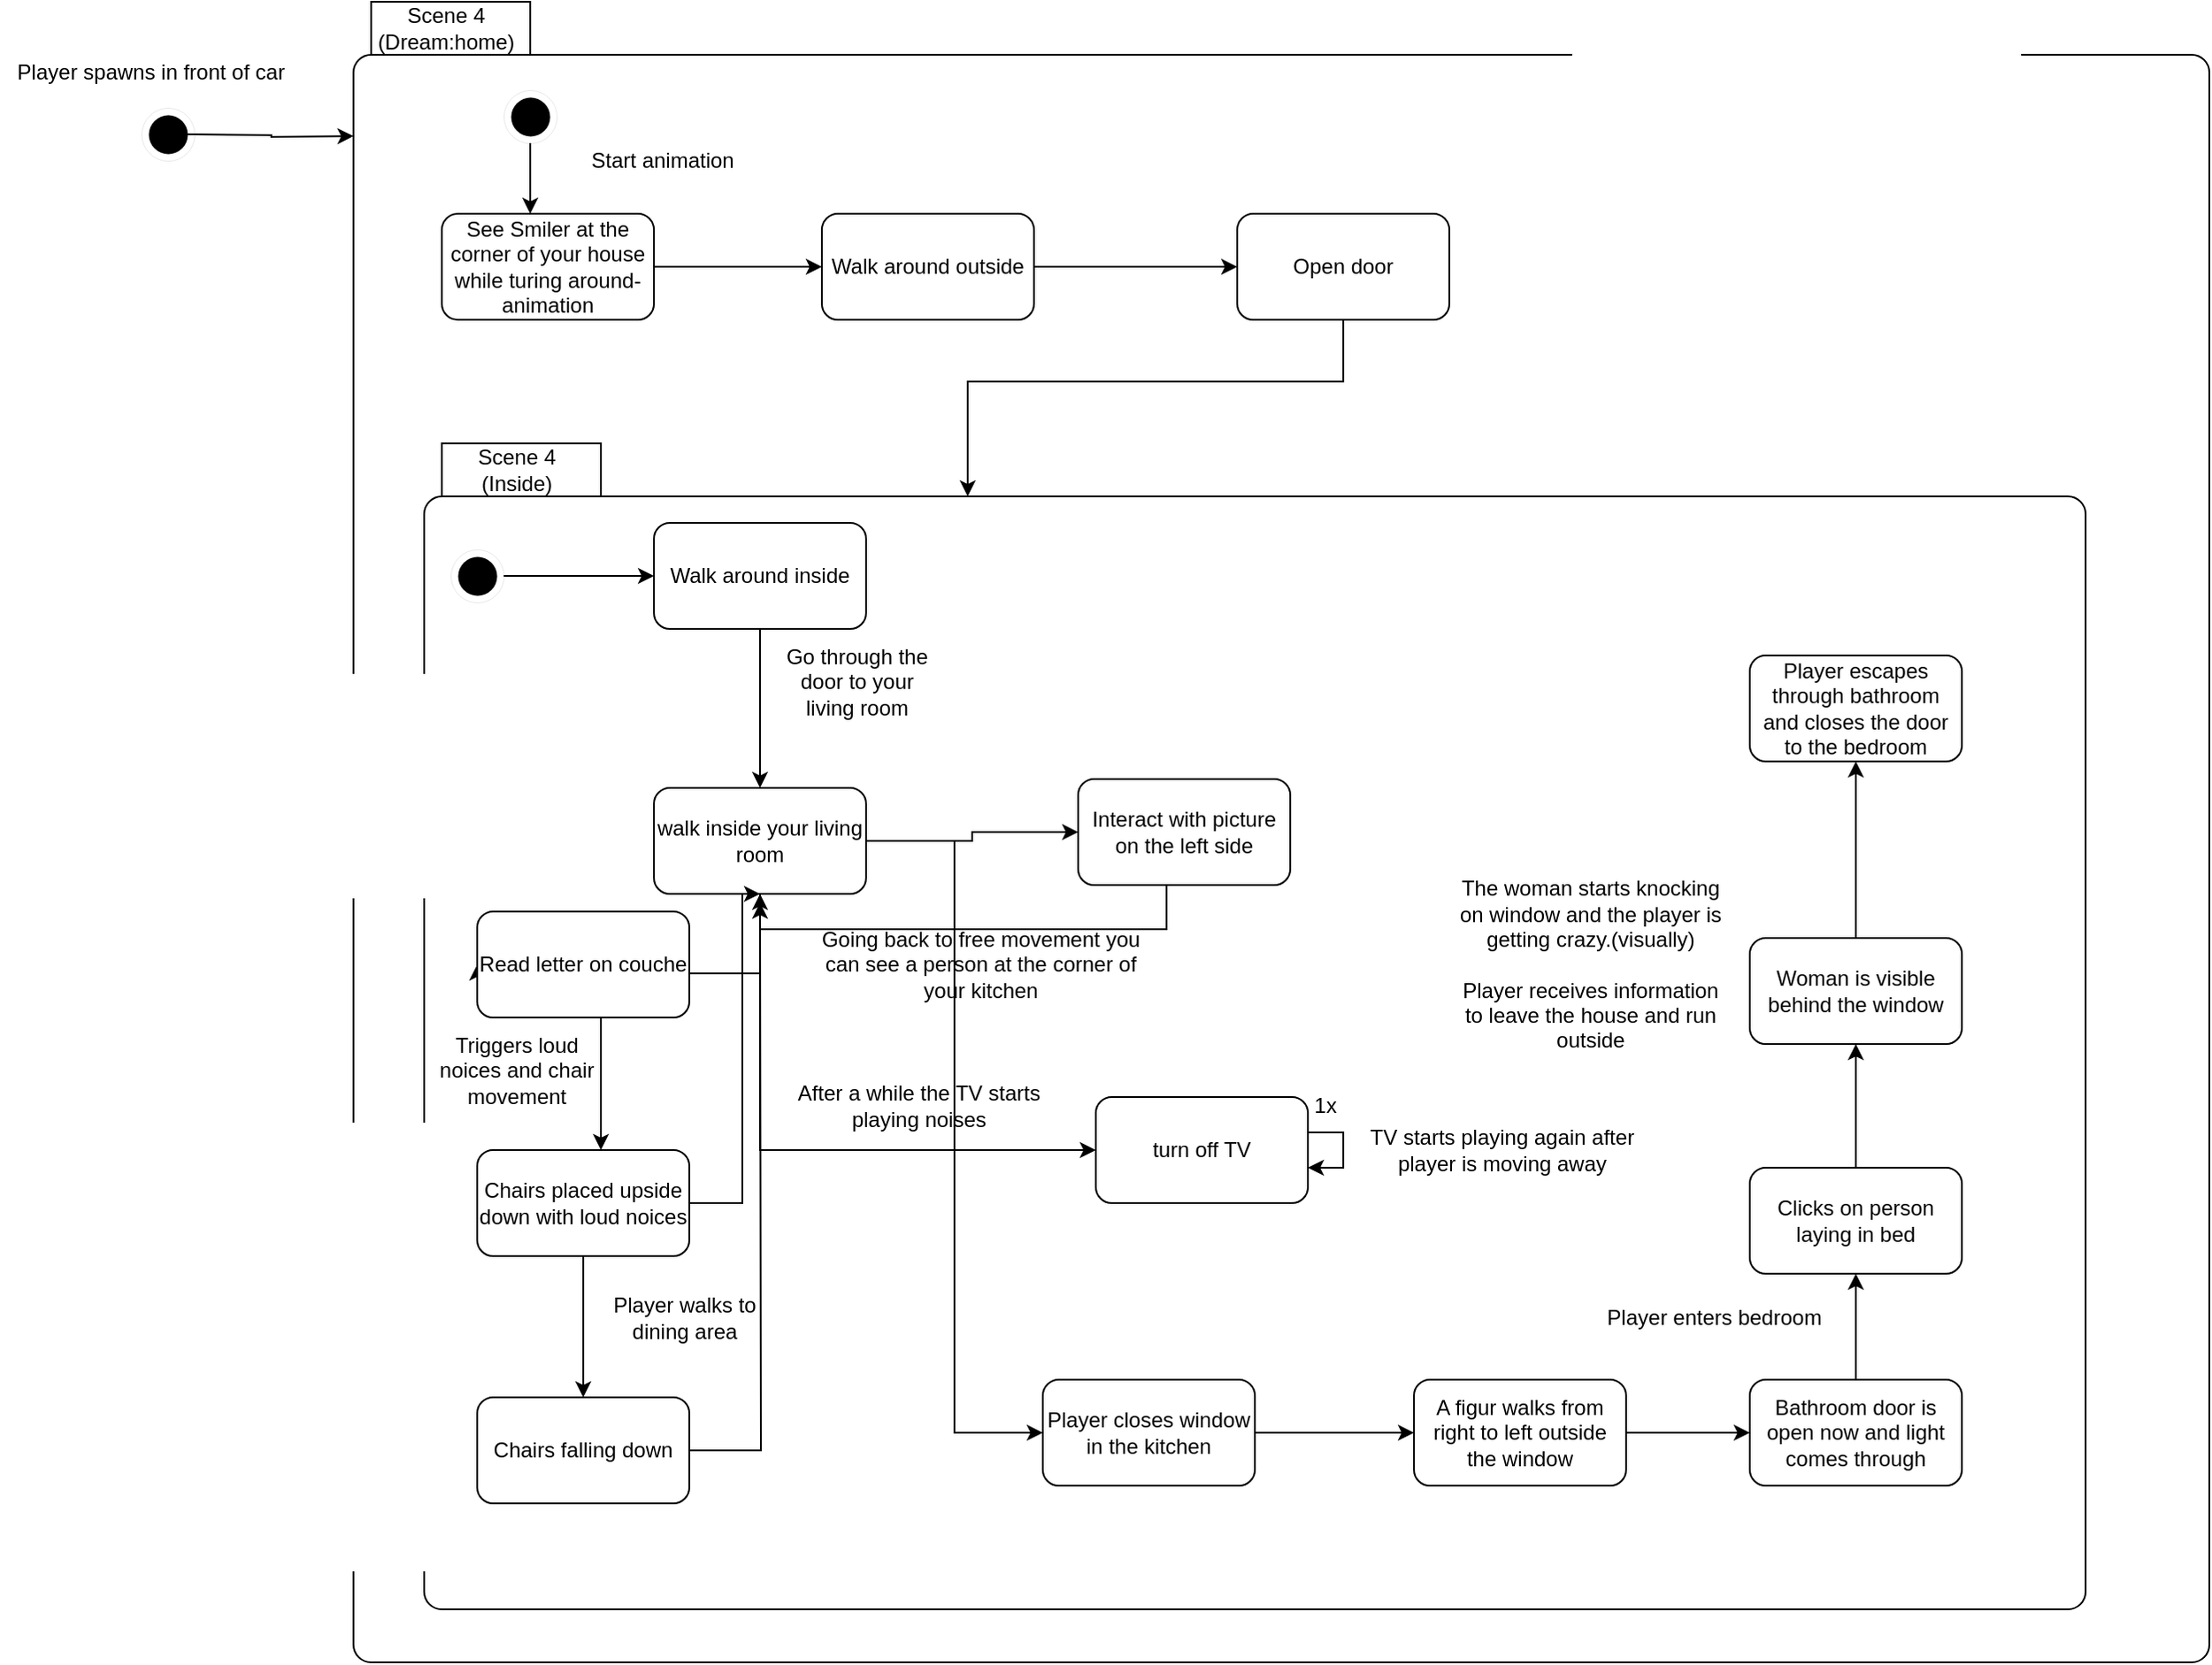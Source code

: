 <mxfile version="24.4.8" type="device">
  <diagram name="Seite-1" id="4A2YwwTTmII6rBf1Q2FR">
    <mxGraphModel dx="2117" dy="538" grid="1" gridSize="10" guides="1" tooltips="1" connect="1" arrows="1" fold="1" page="1" pageScale="1" pageWidth="827" pageHeight="1169" math="0" shadow="0">
      <root>
        <mxCell id="0" />
        <mxCell id="1" parent="0" />
        <mxCell id="6ftq6j65stskF8XGJ8QF-1" value="" style="ellipse;html=1;shape=endState;fillColor=strokeColor;strokeWidth=0;" parent="1" vertex="1">
          <mxGeometry x="70" y="170" width="30" height="30" as="geometry" />
        </mxCell>
        <mxCell id="6ftq6j65stskF8XGJ8QF-2" value="Player spawns in front of car" style="text;html=1;align=center;verticalAlign=middle;resizable=0;points=[];autosize=1;strokeColor=none;fillColor=none;" parent="1" vertex="1">
          <mxGeometry x="-10" y="135" width="170" height="30" as="geometry" />
        </mxCell>
        <mxCell id="6ftq6j65stskF8XGJ8QF-3" value="Scene 4&lt;br&gt;&lt;div&gt;(Dream:home)&lt;/div&gt;" style="shape=folder;align=center;verticalAlign=middle;fontStyle=0;tabWidth=100;tabHeight=30;tabPosition=left;html=1;boundedLbl=1;labelInHeader=1;rounded=1;absoluteArcSize=1;arcSize=10;whiteSpace=wrap;" parent="1" vertex="1">
          <mxGeometry x="190" y="110" width="1050" height="940" as="geometry" />
        </mxCell>
        <mxCell id="6ftq6j65stskF8XGJ8QF-4" style="edgeStyle=orthogonalEdgeStyle;rounded=0;orthogonalLoop=1;jettySize=auto;html=1;" parent="1" edge="1">
          <mxGeometry relative="1" as="geometry">
            <mxPoint x="96.02" y="185.034" as="sourcePoint" />
            <mxPoint x="190" y="186" as="targetPoint" />
          </mxGeometry>
        </mxCell>
        <mxCell id="UIB05lLIntMKHFcyhaDu-1" value="" style="ellipse;html=1;shape=endState;fillColor=strokeColor;strokeWidth=0;" parent="1" vertex="1">
          <mxGeometry x="275" y="160" width="30" height="30" as="geometry" />
        </mxCell>
        <mxCell id="Lgm5uu-BYtN0YzGv8uxh-11" style="edgeStyle=orthogonalEdgeStyle;rounded=0;orthogonalLoop=1;jettySize=auto;html=1;entryX=0;entryY=0.5;entryDx=0;entryDy=0;" parent="1" source="UIB05lLIntMKHFcyhaDu-2" target="UIB05lLIntMKHFcyhaDu-25" edge="1">
          <mxGeometry relative="1" as="geometry" />
        </mxCell>
        <mxCell id="UIB05lLIntMKHFcyhaDu-2" value="See Smiler at the corner of your house while turing around-animation" style="rounded=1;whiteSpace=wrap;html=1;" parent="1" vertex="1">
          <mxGeometry x="240" y="230" width="120" height="60" as="geometry" />
        </mxCell>
        <mxCell id="UIB05lLIntMKHFcyhaDu-3" style="edgeStyle=orthogonalEdgeStyle;rounded=0;orthogonalLoop=1;jettySize=auto;html=1;exitX=0.5;exitY=1;exitDx=0;exitDy=0;" parent="1" source="UIB05lLIntMKHFcyhaDu-1" edge="1">
          <mxGeometry relative="1" as="geometry">
            <mxPoint x="290.0" y="210" as="sourcePoint" />
            <mxPoint x="290.0" y="230" as="targetPoint" />
          </mxGeometry>
        </mxCell>
        <mxCell id="UIB05lLIntMKHFcyhaDu-4" value="Start animation" style="text;html=1;align=center;verticalAlign=middle;whiteSpace=wrap;rounded=0;" parent="1" vertex="1">
          <mxGeometry x="290" y="180" width="150" height="40" as="geometry" />
        </mxCell>
        <mxCell id="UIB05lLIntMKHFcyhaDu-25" value="Walk around outside" style="rounded=1;whiteSpace=wrap;html=1;" parent="1" vertex="1">
          <mxGeometry x="455" y="230" width="120" height="60" as="geometry" />
        </mxCell>
        <mxCell id="Lgm5uu-BYtN0YzGv8uxh-16" value="" style="endArrow=classic;html=1;rounded=0;exitX=1;exitY=0.5;exitDx=0;exitDy=0;entryX=0;entryY=0.5;entryDx=0;entryDy=0;" parent="1" source="UIB05lLIntMKHFcyhaDu-25" edge="1">
          <mxGeometry width="50" height="50" relative="1" as="geometry">
            <mxPoint x="630" y="290" as="sourcePoint" />
            <mxPoint x="690" y="260" as="targetPoint" />
          </mxGeometry>
        </mxCell>
        <mxCell id="w5_11uPRbBjuEzUio9Y5-1" value="Open door" style="rounded=1;whiteSpace=wrap;html=1;" vertex="1" parent="1">
          <mxGeometry x="690" y="230" width="120" height="60" as="geometry" />
        </mxCell>
        <mxCell id="w5_11uPRbBjuEzUio9Y5-2" value="Scene 4&lt;br&gt;&lt;div&gt;(Inside)&lt;/div&gt;" style="shape=folder;align=center;verticalAlign=middle;fontStyle=0;tabWidth=100;tabHeight=30;tabPosition=left;html=1;boundedLbl=1;labelInHeader=1;rounded=1;absoluteArcSize=1;arcSize=10;whiteSpace=wrap;" vertex="1" parent="1">
          <mxGeometry x="230" y="360" width="940" height="660" as="geometry" />
        </mxCell>
        <mxCell id="w5_11uPRbBjuEzUio9Y5-3" style="edgeStyle=orthogonalEdgeStyle;rounded=0;orthogonalLoop=1;jettySize=auto;html=1;entryX=0;entryY=0;entryDx=307.5;entryDy=30;entryPerimeter=0;" edge="1" parent="1" source="w5_11uPRbBjuEzUio9Y5-1" target="w5_11uPRbBjuEzUio9Y5-2">
          <mxGeometry relative="1" as="geometry" />
        </mxCell>
        <mxCell id="w5_11uPRbBjuEzUio9Y5-7" style="edgeStyle=orthogonalEdgeStyle;rounded=0;orthogonalLoop=1;jettySize=auto;html=1;" edge="1" parent="1" source="w5_11uPRbBjuEzUio9Y5-6" target="Lgm5uu-BYtN0YzGv8uxh-14">
          <mxGeometry relative="1" as="geometry" />
        </mxCell>
        <mxCell id="w5_11uPRbBjuEzUio9Y5-6" value="" style="ellipse;html=1;shape=endState;fillColor=strokeColor;strokeWidth=0;" vertex="1" parent="1">
          <mxGeometry x="245" y="420" width="30" height="30" as="geometry" />
        </mxCell>
        <mxCell id="w5_11uPRbBjuEzUio9Y5-9" style="edgeStyle=orthogonalEdgeStyle;rounded=0;orthogonalLoop=1;jettySize=auto;html=1;" edge="1" parent="1" source="Lgm5uu-BYtN0YzGv8uxh-14" target="w5_11uPRbBjuEzUio9Y5-8">
          <mxGeometry relative="1" as="geometry" />
        </mxCell>
        <mxCell id="Lgm5uu-BYtN0YzGv8uxh-14" value="Walk around inside" style="rounded=1;whiteSpace=wrap;html=1;" parent="1" vertex="1">
          <mxGeometry x="360" y="405" width="120" height="60" as="geometry" />
        </mxCell>
        <mxCell id="w5_11uPRbBjuEzUio9Y5-12" style="edgeStyle=orthogonalEdgeStyle;rounded=0;orthogonalLoop=1;jettySize=auto;html=1;" edge="1" parent="1" source="w5_11uPRbBjuEzUio9Y5-8" target="w5_11uPRbBjuEzUio9Y5-11">
          <mxGeometry relative="1" as="geometry" />
        </mxCell>
        <mxCell id="w5_11uPRbBjuEzUio9Y5-16" style="edgeStyle=orthogonalEdgeStyle;rounded=0;orthogonalLoop=1;jettySize=auto;html=1;entryX=0;entryY=0.5;entryDx=0;entryDy=0;" edge="1" parent="1" source="w5_11uPRbBjuEzUio9Y5-8" target="w5_11uPRbBjuEzUio9Y5-15">
          <mxGeometry relative="1" as="geometry">
            <Array as="points">
              <mxPoint x="420" y="760" />
            </Array>
          </mxGeometry>
        </mxCell>
        <mxCell id="w5_11uPRbBjuEzUio9Y5-22" style="edgeStyle=orthogonalEdgeStyle;rounded=0;orthogonalLoop=1;jettySize=auto;html=1;entryX=0;entryY=0.5;entryDx=0;entryDy=0;" edge="1" parent="1" source="w5_11uPRbBjuEzUio9Y5-8" target="w5_11uPRbBjuEzUio9Y5-21">
          <mxGeometry relative="1" as="geometry">
            <Array as="points">
              <mxPoint x="420" y="660" />
              <mxPoint x="260" y="660" />
            </Array>
          </mxGeometry>
        </mxCell>
        <mxCell id="w5_11uPRbBjuEzUio9Y5-32" style="edgeStyle=orthogonalEdgeStyle;rounded=0;orthogonalLoop=1;jettySize=auto;html=1;entryX=0;entryY=0.5;entryDx=0;entryDy=0;" edge="1" parent="1" source="w5_11uPRbBjuEzUio9Y5-8" target="w5_11uPRbBjuEzUio9Y5-31">
          <mxGeometry relative="1" as="geometry" />
        </mxCell>
        <mxCell id="w5_11uPRbBjuEzUio9Y5-8" value="walk inside your living room" style="rounded=1;whiteSpace=wrap;html=1;" vertex="1" parent="1">
          <mxGeometry x="360" y="555" width="120" height="60" as="geometry" />
        </mxCell>
        <mxCell id="w5_11uPRbBjuEzUio9Y5-10" value="Go through the door to your living room" style="text;html=1;align=center;verticalAlign=middle;whiteSpace=wrap;rounded=0;" vertex="1" parent="1">
          <mxGeometry x="430" y="480" width="90" height="30" as="geometry" />
        </mxCell>
        <mxCell id="w5_11uPRbBjuEzUio9Y5-13" style="edgeStyle=orthogonalEdgeStyle;rounded=0;orthogonalLoop=1;jettySize=auto;html=1;entryX=0.5;entryY=1;entryDx=0;entryDy=0;" edge="1" parent="1" source="w5_11uPRbBjuEzUio9Y5-11" target="w5_11uPRbBjuEzUio9Y5-8">
          <mxGeometry relative="1" as="geometry">
            <Array as="points">
              <mxPoint x="650" y="635" />
              <mxPoint x="420" y="635" />
            </Array>
          </mxGeometry>
        </mxCell>
        <mxCell id="w5_11uPRbBjuEzUio9Y5-11" value="Interact with picture on the left side" style="rounded=1;whiteSpace=wrap;html=1;" vertex="1" parent="1">
          <mxGeometry x="600" y="550" width="120" height="60" as="geometry" />
        </mxCell>
        <mxCell id="w5_11uPRbBjuEzUio9Y5-14" value="Going back to free movement you can see a person at the corner of your kitchen" style="text;html=1;align=center;verticalAlign=middle;whiteSpace=wrap;rounded=0;" vertex="1" parent="1">
          <mxGeometry x="450" y="640" width="190" height="30" as="geometry" />
        </mxCell>
        <mxCell id="w5_11uPRbBjuEzUio9Y5-15" value="turn off TV" style="rounded=1;whiteSpace=wrap;html=1;" vertex="1" parent="1">
          <mxGeometry x="610" y="730" width="120" height="60" as="geometry" />
        </mxCell>
        <mxCell id="w5_11uPRbBjuEzUio9Y5-17" value="After a while the TV starts playing noises" style="text;html=1;align=center;verticalAlign=middle;whiteSpace=wrap;rounded=0;" vertex="1" parent="1">
          <mxGeometry x="430" y="720" width="160" height="30" as="geometry" />
        </mxCell>
        <mxCell id="w5_11uPRbBjuEzUio9Y5-18" value="TV starts playing again after player is moving away" style="text;html=1;align=center;verticalAlign=middle;whiteSpace=wrap;rounded=0;" vertex="1" parent="1">
          <mxGeometry x="760" y="745" width="160" height="30" as="geometry" />
        </mxCell>
        <mxCell id="w5_11uPRbBjuEzUio9Y5-19" style="edgeStyle=orthogonalEdgeStyle;rounded=0;orthogonalLoop=1;jettySize=auto;html=1;" edge="1" parent="1" source="w5_11uPRbBjuEzUio9Y5-15" target="w5_11uPRbBjuEzUio9Y5-15">
          <mxGeometry relative="1" as="geometry" />
        </mxCell>
        <mxCell id="w5_11uPRbBjuEzUio9Y5-20" value="1x" style="text;html=1;align=center;verticalAlign=middle;whiteSpace=wrap;rounded=0;" vertex="1" parent="1">
          <mxGeometry x="720" y="720" width="40" height="30" as="geometry" />
        </mxCell>
        <mxCell id="w5_11uPRbBjuEzUio9Y5-24" style="edgeStyle=orthogonalEdgeStyle;rounded=0;orthogonalLoop=1;jettySize=auto;html=1;" edge="1" parent="1" source="w5_11uPRbBjuEzUio9Y5-21" target="w5_11uPRbBjuEzUio9Y5-23">
          <mxGeometry relative="1" as="geometry">
            <Array as="points">
              <mxPoint x="330" y="710" />
              <mxPoint x="330" y="710" />
            </Array>
          </mxGeometry>
        </mxCell>
        <mxCell id="w5_11uPRbBjuEzUio9Y5-21" value="Read letter on couche" style="rounded=1;whiteSpace=wrap;html=1;" vertex="1" parent="1">
          <mxGeometry x="260" y="625" width="120" height="60" as="geometry" />
        </mxCell>
        <mxCell id="w5_11uPRbBjuEzUio9Y5-25" style="edgeStyle=orthogonalEdgeStyle;rounded=0;orthogonalLoop=1;jettySize=auto;html=1;entryX=0.5;entryY=1;entryDx=0;entryDy=0;" edge="1" parent="1" source="w5_11uPRbBjuEzUio9Y5-23" target="w5_11uPRbBjuEzUio9Y5-8">
          <mxGeometry relative="1" as="geometry">
            <Array as="points">
              <mxPoint x="410" y="790" />
              <mxPoint x="410" y="615" />
            </Array>
          </mxGeometry>
        </mxCell>
        <mxCell id="w5_11uPRbBjuEzUio9Y5-29" style="edgeStyle=orthogonalEdgeStyle;rounded=0;orthogonalLoop=1;jettySize=auto;html=1;" edge="1" parent="1" source="w5_11uPRbBjuEzUio9Y5-23" target="w5_11uPRbBjuEzUio9Y5-27">
          <mxGeometry relative="1" as="geometry" />
        </mxCell>
        <mxCell id="w5_11uPRbBjuEzUio9Y5-23" value="Chairs placed upside down with loud noices" style="rounded=1;whiteSpace=wrap;html=1;" vertex="1" parent="1">
          <mxGeometry x="260" y="760" width="120" height="60" as="geometry" />
        </mxCell>
        <mxCell id="w5_11uPRbBjuEzUio9Y5-26" value="Triggers loud noices and chair movement" style="text;html=1;align=center;verticalAlign=middle;whiteSpace=wrap;rounded=0;" vertex="1" parent="1">
          <mxGeometry x="230" y="700" width="105" height="30" as="geometry" />
        </mxCell>
        <mxCell id="w5_11uPRbBjuEzUio9Y5-30" style="edgeStyle=orthogonalEdgeStyle;rounded=0;orthogonalLoop=1;jettySize=auto;html=1;" edge="1" parent="1" source="w5_11uPRbBjuEzUio9Y5-27">
          <mxGeometry relative="1" as="geometry">
            <mxPoint x="420" y="620" as="targetPoint" />
          </mxGeometry>
        </mxCell>
        <mxCell id="w5_11uPRbBjuEzUio9Y5-27" value="Chairs falling down" style="rounded=1;whiteSpace=wrap;html=1;" vertex="1" parent="1">
          <mxGeometry x="260" y="900" width="120" height="60" as="geometry" />
        </mxCell>
        <mxCell id="w5_11uPRbBjuEzUio9Y5-28" value="Player walks to dining area" style="text;html=1;align=center;verticalAlign=middle;whiteSpace=wrap;rounded=0;" vertex="1" parent="1">
          <mxGeometry x="325" y="840" width="105" height="30" as="geometry" />
        </mxCell>
        <mxCell id="w5_11uPRbBjuEzUio9Y5-34" style="edgeStyle=orthogonalEdgeStyle;rounded=0;orthogonalLoop=1;jettySize=auto;html=1;" edge="1" parent="1" source="w5_11uPRbBjuEzUio9Y5-31" target="w5_11uPRbBjuEzUio9Y5-33">
          <mxGeometry relative="1" as="geometry" />
        </mxCell>
        <mxCell id="w5_11uPRbBjuEzUio9Y5-31" value="Player closes window in the kitchen" style="rounded=1;whiteSpace=wrap;html=1;" vertex="1" parent="1">
          <mxGeometry x="580" y="890" width="120" height="60" as="geometry" />
        </mxCell>
        <mxCell id="w5_11uPRbBjuEzUio9Y5-36" style="edgeStyle=orthogonalEdgeStyle;rounded=0;orthogonalLoop=1;jettySize=auto;html=1;entryX=0;entryY=0.5;entryDx=0;entryDy=0;" edge="1" parent="1" source="w5_11uPRbBjuEzUio9Y5-33" target="w5_11uPRbBjuEzUio9Y5-35">
          <mxGeometry relative="1" as="geometry" />
        </mxCell>
        <mxCell id="w5_11uPRbBjuEzUio9Y5-33" value="A figur walks from right to left outside the window" style="rounded=1;whiteSpace=wrap;html=1;" vertex="1" parent="1">
          <mxGeometry x="790" y="890" width="120" height="60" as="geometry" />
        </mxCell>
        <mxCell id="w5_11uPRbBjuEzUio9Y5-38" style="edgeStyle=orthogonalEdgeStyle;rounded=0;orthogonalLoop=1;jettySize=auto;html=1;" edge="1" parent="1" source="w5_11uPRbBjuEzUio9Y5-35" target="w5_11uPRbBjuEzUio9Y5-37">
          <mxGeometry relative="1" as="geometry" />
        </mxCell>
        <mxCell id="w5_11uPRbBjuEzUio9Y5-35" value="Bathroom door is open now and light comes through" style="rounded=1;whiteSpace=wrap;html=1;" vertex="1" parent="1">
          <mxGeometry x="980" y="890" width="120" height="60" as="geometry" />
        </mxCell>
        <mxCell id="w5_11uPRbBjuEzUio9Y5-41" style="edgeStyle=orthogonalEdgeStyle;rounded=0;orthogonalLoop=1;jettySize=auto;html=1;" edge="1" parent="1" source="w5_11uPRbBjuEzUio9Y5-37" target="w5_11uPRbBjuEzUio9Y5-40">
          <mxGeometry relative="1" as="geometry" />
        </mxCell>
        <mxCell id="w5_11uPRbBjuEzUio9Y5-37" value="Clicks on person laying in bed" style="rounded=1;whiteSpace=wrap;html=1;" vertex="1" parent="1">
          <mxGeometry x="980" y="770" width="120" height="60" as="geometry" />
        </mxCell>
        <mxCell id="w5_11uPRbBjuEzUio9Y5-39" value="Player enters bedroom" style="text;html=1;align=center;verticalAlign=middle;whiteSpace=wrap;rounded=0;" vertex="1" parent="1">
          <mxGeometry x="880" y="840" width="160" height="30" as="geometry" />
        </mxCell>
        <mxCell id="w5_11uPRbBjuEzUio9Y5-44" style="edgeStyle=orthogonalEdgeStyle;rounded=0;orthogonalLoop=1;jettySize=auto;html=1;entryX=0.5;entryY=1;entryDx=0;entryDy=0;" edge="1" parent="1" source="w5_11uPRbBjuEzUio9Y5-40" target="w5_11uPRbBjuEzUio9Y5-43">
          <mxGeometry relative="1" as="geometry" />
        </mxCell>
        <mxCell id="w5_11uPRbBjuEzUio9Y5-40" value="Woman is visible behind the window" style="rounded=1;whiteSpace=wrap;html=1;" vertex="1" parent="1">
          <mxGeometry x="980" y="640" width="120" height="60" as="geometry" />
        </mxCell>
        <mxCell id="w5_11uPRbBjuEzUio9Y5-42" value="&lt;div&gt;The woman starts knocking on window and the player is getting crazy.(visually)&lt;/div&gt;&lt;div&gt;&lt;br&gt;&lt;/div&gt;&lt;div&gt;Player receives information to leave the house and run outside&lt;br&gt;&lt;/div&gt;" style="text;html=1;align=center;verticalAlign=middle;whiteSpace=wrap;rounded=0;" vertex="1" parent="1">
          <mxGeometry x="810" y="640" width="160" height="30" as="geometry" />
        </mxCell>
        <mxCell id="w5_11uPRbBjuEzUio9Y5-43" value="Player escapes through bathroom and closes the door to the bedroom" style="rounded=1;whiteSpace=wrap;html=1;" vertex="1" parent="1">
          <mxGeometry x="980" y="480" width="120" height="60" as="geometry" />
        </mxCell>
      </root>
    </mxGraphModel>
  </diagram>
</mxfile>
